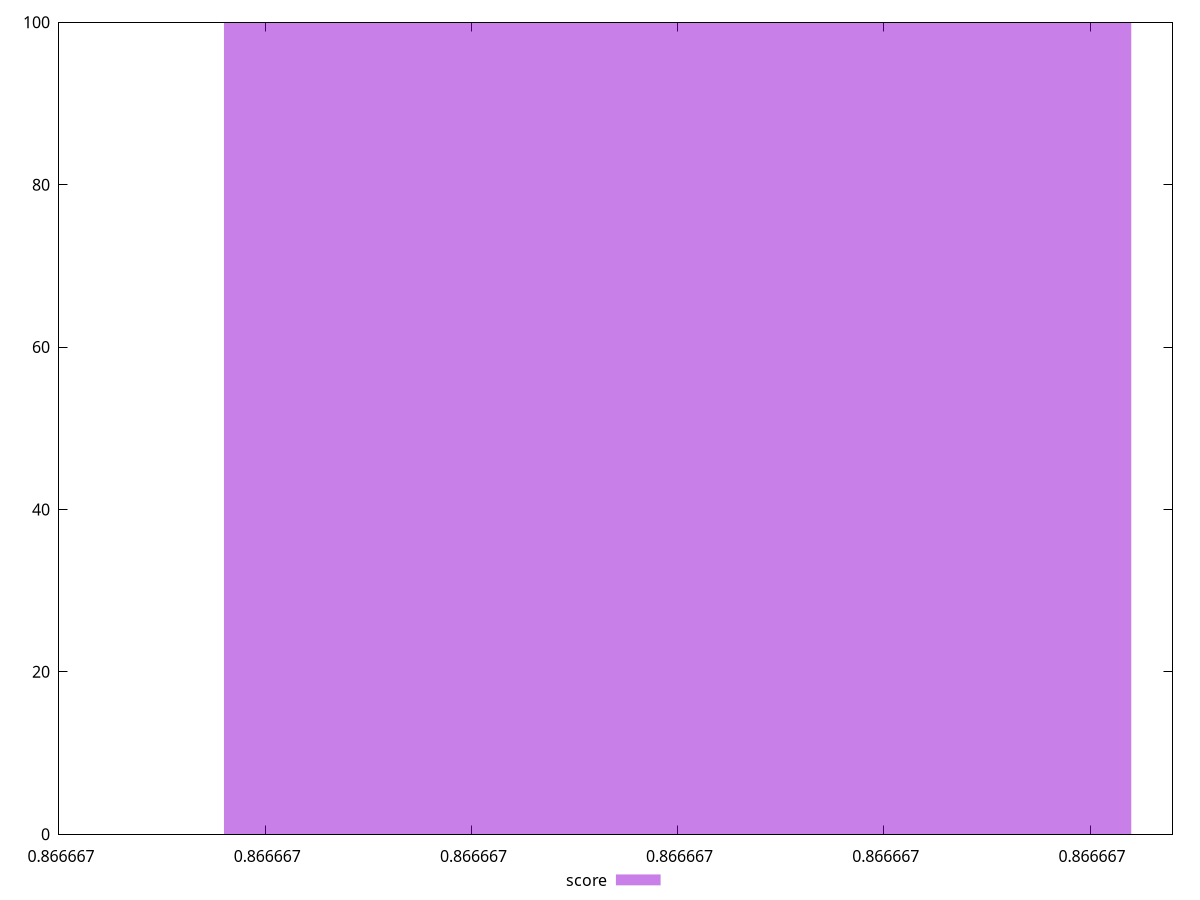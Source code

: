 reset
set terminal svg size 640, 490 enhanced background rgb 'white'
set output "report_00007_2020-12-11T15:55:29.892Z/uses-http2/samples/pages+cached+noexternal+nofonts+nosvg+noimg+nocss/score/histogram.svg"

$score <<EOF
0.8666666666666667 100
EOF

set key outside below
set boxwidth 2.4648056140193133e-15
set yrange [0:100]
set style fill transparent solid 0.5 noborder

plot \
  $score title "score" with boxes, \


reset